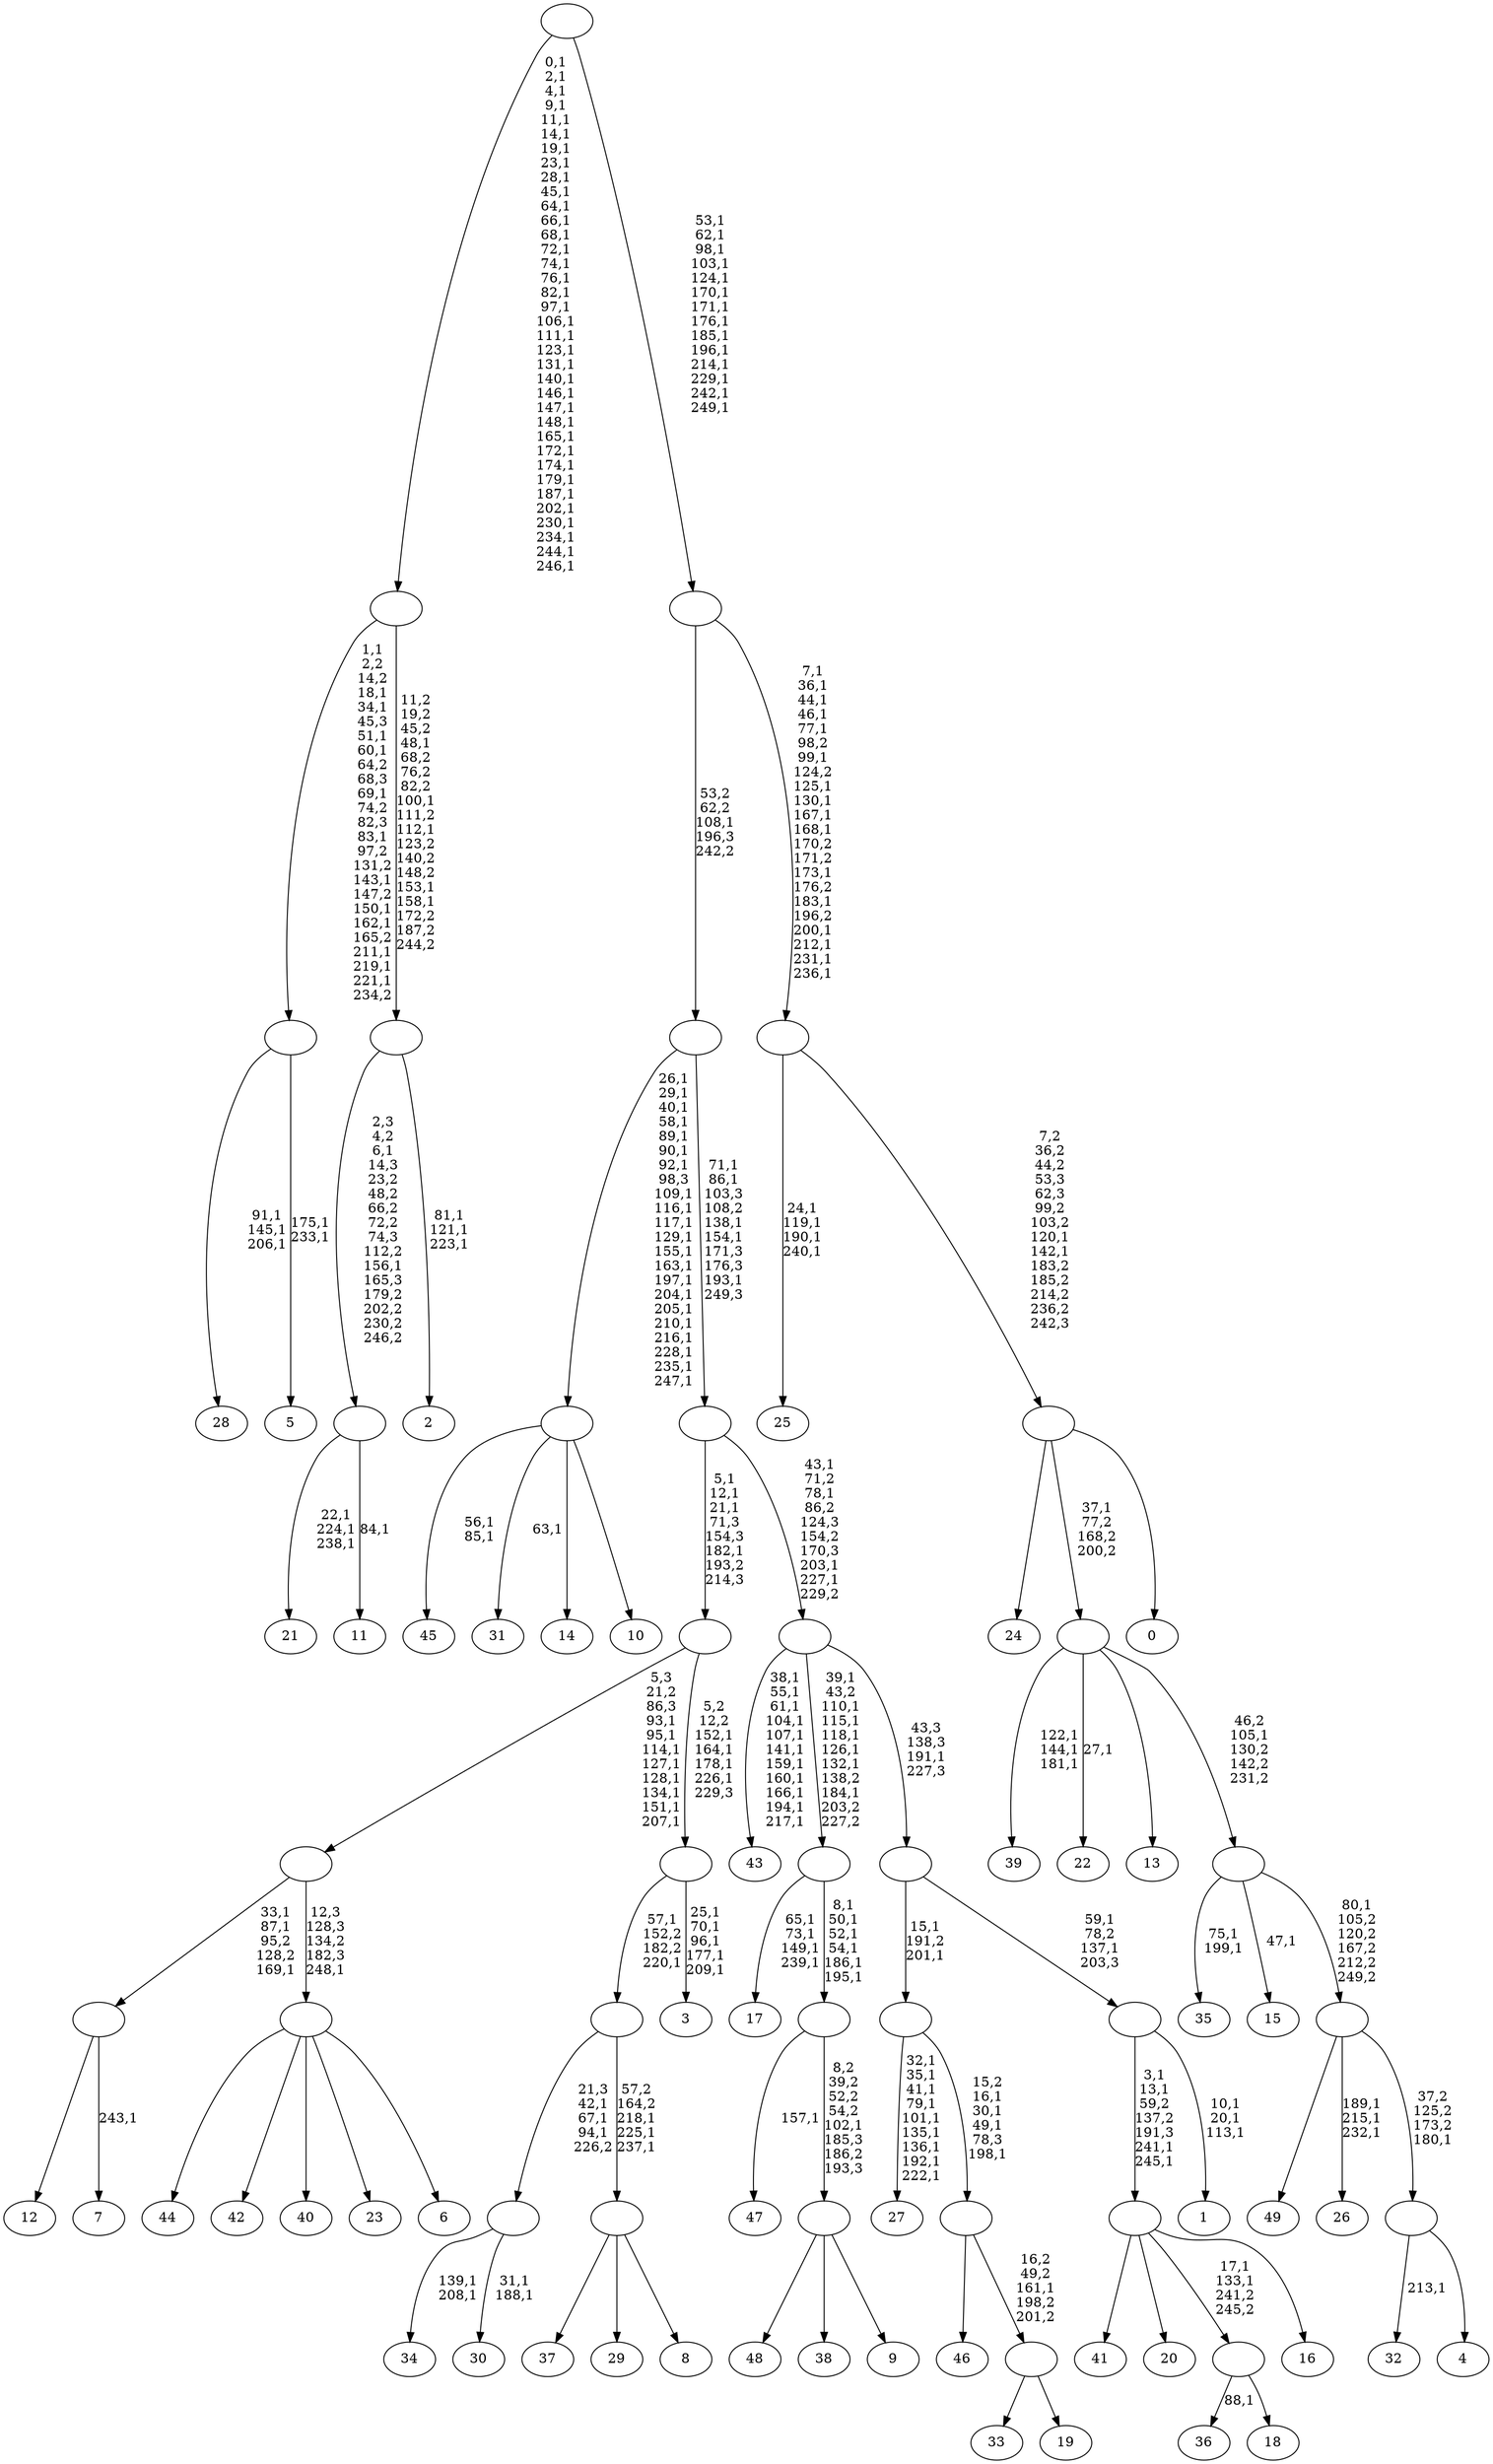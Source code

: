 digraph T {
	300 [label="49"]
	299 [label="48"]
	298 [label="47"]
	296 [label="46"]
	295 [label="45"]
	292 [label="44"]
	291 [label="43"]
	279 [label="42"]
	278 [label="41"]
	277 [label="40"]
	276 [label="39"]
	272 [label="38"]
	271 [label="37"]
	270 [label="36"]
	268 [label="35"]
	265 [label="34"]
	262 [label="33"]
	261 [label="32"]
	259 [label="31"]
	257 [label="30"]
	254 [label=""]
	251 [label="29"]
	250 [label="28"]
	246 [label="27"]
	236 [label="26"]
	232 [label="25"]
	227 [label="24"]
	226 [label="23"]
	225 [label="22"]
	223 [label="21"]
	219 [label="20"]
	218 [label="19"]
	217 [label=""]
	216 [label=""]
	212 [label=""]
	210 [label="18"]
	209 [label=""]
	207 [label="17"]
	202 [label="16"]
	201 [label=""]
	197 [label="15"]
	195 [label="14"]
	194 [label="13"]
	193 [label="12"]
	192 [label="11"]
	190 [label=""]
	188 [label="10"]
	187 [label=""]
	166 [label="9"]
	165 [label=""]
	164 [label=""]
	158 [label=""]
	151 [label="8"]
	150 [label=""]
	147 [label=""]
	145 [label="7"]
	143 [label=""]
	140 [label="6"]
	139 [label=""]
	138 [label=""]
	130 [label="5"]
	127 [label=""]
	114 [label="4"]
	113 [label=""]
	112 [label=""]
	111 [label=""]
	110 [label=""]
	109 [label="3"]
	103 [label=""]
	99 [label=""]
	95 [label="2"]
	91 [label=""]
	86 [label=""]
	50 [label="1"]
	46 [label=""]
	44 [label=""]
	43 [label=""]
	39 [label=""]
	34 [label=""]
	33 [label="0"]
	32 [label=""]
	30 [label=""]
	14 [label=""]
	0 [label=""]
	254 -> 257 [label="31,1\n188,1"]
	254 -> 265 [label="139,1\n208,1"]
	217 -> 262 [label=""]
	217 -> 218 [label=""]
	216 -> 296 [label=""]
	216 -> 217 [label="16,2\n49,2\n161,1\n198,2\n201,2"]
	212 -> 216 [label="15,2\n16,1\n30,1\n49,1\n78,3\n198,1"]
	212 -> 246 [label="32,1\n35,1\n41,1\n79,1\n101,1\n135,1\n136,1\n192,1\n222,1"]
	209 -> 270 [label="88,1"]
	209 -> 210 [label=""]
	201 -> 209 [label="17,1\n133,1\n241,2\n245,2"]
	201 -> 278 [label=""]
	201 -> 219 [label=""]
	201 -> 202 [label=""]
	190 -> 192 [label="84,1"]
	190 -> 223 [label="22,1\n224,1\n238,1"]
	187 -> 259 [label="63,1"]
	187 -> 295 [label="56,1\n85,1"]
	187 -> 195 [label=""]
	187 -> 188 [label=""]
	165 -> 299 [label=""]
	165 -> 272 [label=""]
	165 -> 166 [label=""]
	164 -> 298 [label="157,1"]
	164 -> 165 [label="8,2\n39,2\n52,2\n54,2\n102,1\n185,3\n186,2\n193,3"]
	158 -> 164 [label="8,1\n50,1\n52,1\n54,1\n186,1\n195,1"]
	158 -> 207 [label="65,1\n73,1\n149,1\n239,1"]
	150 -> 271 [label=""]
	150 -> 251 [label=""]
	150 -> 151 [label=""]
	147 -> 150 [label="57,2\n164,2\n218,1\n225,1\n237,1"]
	147 -> 254 [label="21,3\n42,1\n67,1\n94,1\n226,2"]
	143 -> 145 [label="243,1"]
	143 -> 193 [label=""]
	139 -> 292 [label=""]
	139 -> 279 [label=""]
	139 -> 277 [label=""]
	139 -> 226 [label=""]
	139 -> 140 [label=""]
	138 -> 143 [label="33,1\n87,1\n95,2\n128,2\n169,1"]
	138 -> 139 [label="12,3\n128,3\n134,2\n182,3\n248,1"]
	127 -> 130 [label="175,1\n233,1"]
	127 -> 250 [label="91,1\n145,1\n206,1"]
	113 -> 261 [label="213,1"]
	113 -> 114 [label=""]
	112 -> 236 [label="189,1\n215,1\n232,1"]
	112 -> 300 [label=""]
	112 -> 113 [label="37,2\n125,2\n173,2\n180,1"]
	111 -> 197 [label="47,1"]
	111 -> 268 [label="75,1\n199,1"]
	111 -> 112 [label="80,1\n105,2\n120,2\n167,2\n212,2\n249,2"]
	110 -> 225 [label="27,1"]
	110 -> 276 [label="122,1\n144,1\n181,1"]
	110 -> 194 [label=""]
	110 -> 111 [label="46,2\n105,1\n130,2\n142,2\n231,2"]
	103 -> 109 [label="25,1\n70,1\n96,1\n177,1\n209,1"]
	103 -> 147 [label="57,1\n152,2\n182,2\n220,1"]
	99 -> 103 [label="5,2\n12,2\n152,1\n164,1\n178,1\n226,1\n229,3"]
	99 -> 138 [label="5,3\n21,2\n86,3\n93,1\n95,1\n114,1\n127,1\n128,1\n134,1\n151,1\n207,1"]
	91 -> 95 [label="81,1\n121,1\n223,1"]
	91 -> 190 [label="2,3\n4,2\n6,1\n14,3\n23,2\n48,2\n66,2\n72,2\n74,3\n112,2\n156,1\n165,3\n179,2\n202,2\n230,2\n246,2"]
	86 -> 91 [label="11,2\n19,2\n45,2\n48,1\n68,2\n76,2\n82,2\n100,1\n111,2\n112,1\n123,2\n140,2\n148,2\n153,1\n158,1\n172,2\n187,2\n244,2"]
	86 -> 127 [label="1,1\n2,2\n14,2\n18,1\n34,1\n45,3\n51,1\n60,1\n64,2\n68,3\n69,1\n74,2\n82,3\n83,1\n97,2\n131,2\n143,1\n147,2\n150,1\n162,1\n165,2\n211,1\n219,1\n221,1\n234,2"]
	46 -> 50 [label="10,1\n20,1\n113,1"]
	46 -> 201 [label="3,1\n13,1\n59,2\n137,2\n191,3\n241,1\n245,1"]
	44 -> 46 [label="59,1\n78,2\n137,1\n203,3"]
	44 -> 212 [label="15,1\n191,2\n201,1"]
	43 -> 158 [label="39,1\n43,2\n110,1\n115,1\n118,1\n126,1\n132,1\n138,2\n184,1\n203,2\n227,2"]
	43 -> 291 [label="38,1\n55,1\n61,1\n104,1\n107,1\n141,1\n159,1\n160,1\n166,1\n194,1\n217,1"]
	43 -> 44 [label="43,3\n138,3\n191,1\n227,3"]
	39 -> 43 [label="43,1\n71,2\n78,1\n86,2\n124,3\n154,2\n170,3\n203,1\n227,1\n229,2"]
	39 -> 99 [label="5,1\n12,1\n21,1\n71,3\n154,3\n182,1\n193,2\n214,3"]
	34 -> 39 [label="71,1\n86,1\n103,3\n108,2\n138,1\n154,1\n171,3\n176,3\n193,1\n249,3"]
	34 -> 187 [label="26,1\n29,1\n40,1\n58,1\n89,1\n90,1\n92,1\n98,3\n109,1\n116,1\n117,1\n129,1\n155,1\n163,1\n197,1\n204,1\n205,1\n210,1\n216,1\n228,1\n235,1\n247,1"]
	32 -> 227 [label=""]
	32 -> 110 [label="37,1\n77,2\n168,2\n200,2"]
	32 -> 33 [label=""]
	30 -> 32 [label="7,2\n36,2\n44,2\n53,3\n62,3\n99,2\n103,2\n120,1\n142,1\n183,2\n185,2\n214,2\n236,2\n242,3"]
	30 -> 232 [label="24,1\n119,1\n190,1\n240,1"]
	14 -> 30 [label="7,1\n36,1\n44,1\n46,1\n77,1\n98,2\n99,1\n124,2\n125,1\n130,1\n167,1\n168,1\n170,2\n171,2\n173,1\n176,2\n183,1\n196,2\n200,1\n212,1\n231,1\n236,1"]
	14 -> 34 [label="53,2\n62,2\n108,1\n196,3\n242,2"]
	0 -> 14 [label="53,1\n62,1\n98,1\n103,1\n124,1\n170,1\n171,1\n176,1\n185,1\n196,1\n214,1\n229,1\n242,1\n249,1"]
	0 -> 86 [label="0,1\n2,1\n4,1\n9,1\n11,1\n14,1\n19,1\n23,1\n28,1\n45,1\n64,1\n66,1\n68,1\n72,1\n74,1\n76,1\n82,1\n97,1\n106,1\n111,1\n123,1\n131,1\n140,1\n146,1\n147,1\n148,1\n165,1\n172,1\n174,1\n179,1\n187,1\n202,1\n230,1\n234,1\n244,1\n246,1"]
}
